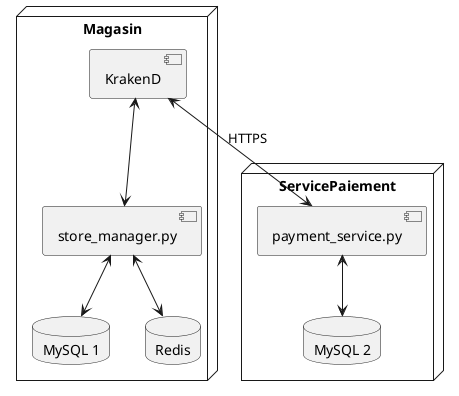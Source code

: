 @startuml
  node Magasin {
    component "KrakenD" 
    component "store_manager.py" 
    database "MySQL 1"
    database "Redis"
    "KrakenD" <--> "store_manager.py"
    "store_manager.py" <--> "MySQL 1"
    "store_manager.py" <--> "Redis"
  }

  node ServicePaiement {
    component "payment_service.py" 
    database "MySQL 2"
    "payment_service.py" <--> "MySQL 2"
  }

  "KrakenD" <--> "payment_service.py" : HTTPS

@enduml